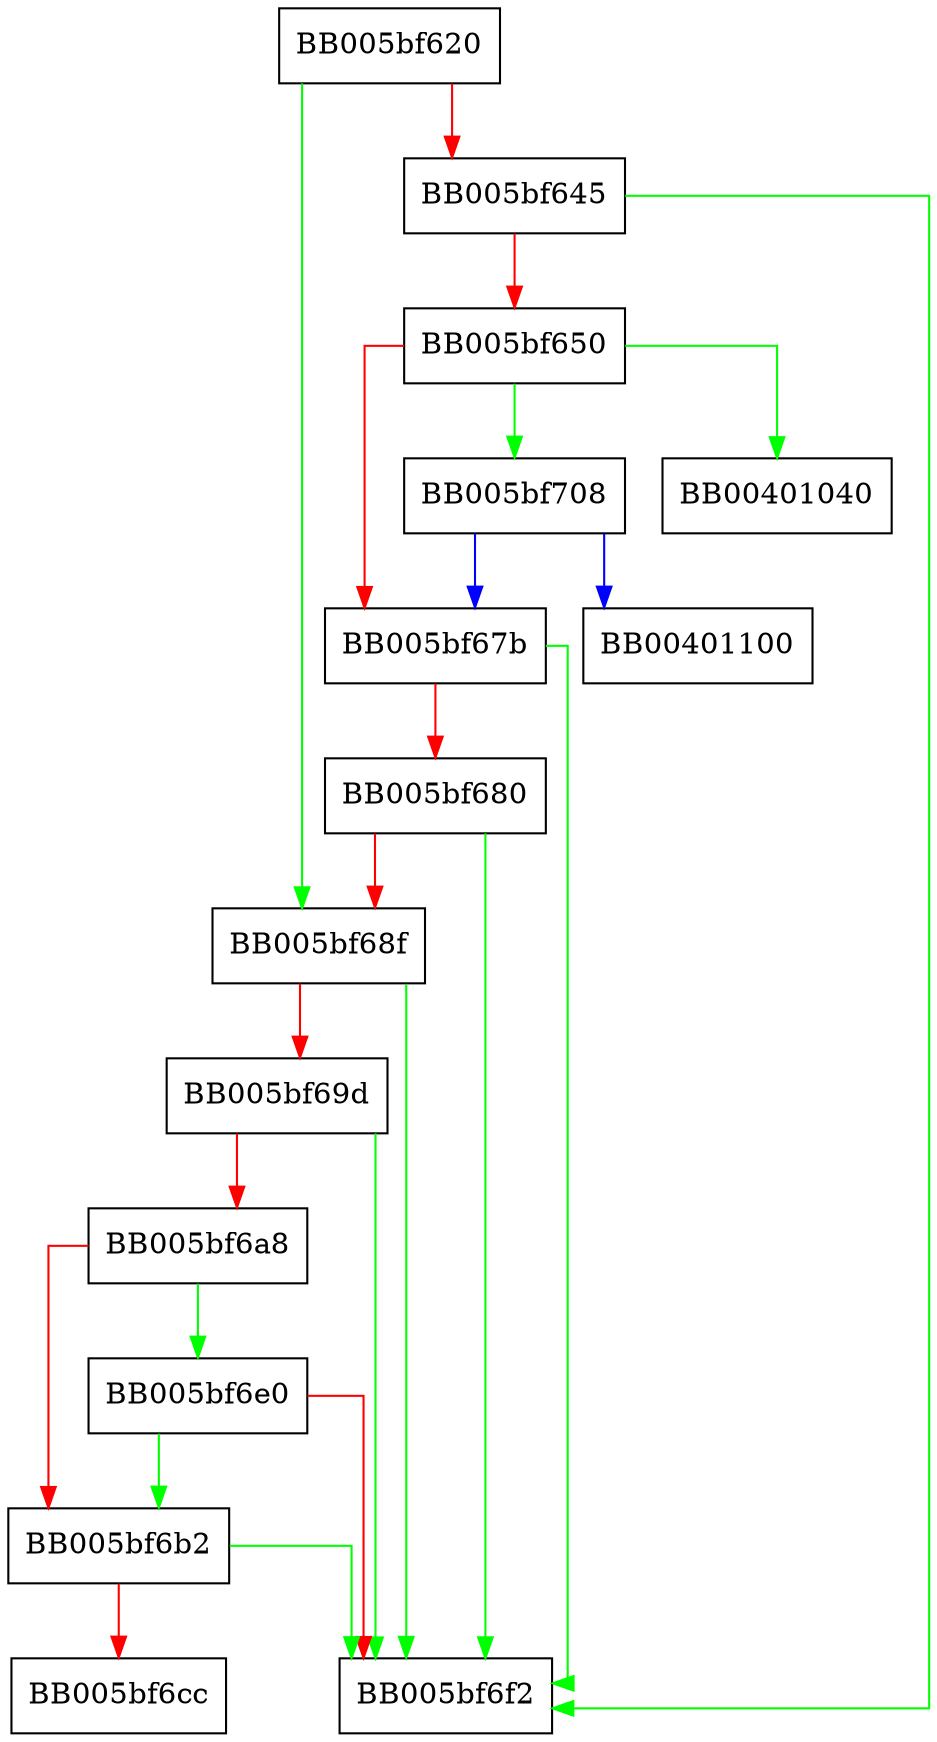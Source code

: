 digraph get_evp_method_from_store {
  node [shape="box"];
  graph [splines=ortho];
  BB005bf620 -> BB005bf68f [color="green"];
  BB005bf620 -> BB005bf645 [color="red"];
  BB005bf645 -> BB005bf6f2 [color="green"];
  BB005bf645 -> BB005bf650 [color="red"];
  BB005bf650 -> BB00401040 [color="green"];
  BB005bf650 -> BB005bf708 [color="green"];
  BB005bf650 -> BB005bf67b [color="red"];
  BB005bf67b -> BB005bf6f2 [color="green"];
  BB005bf67b -> BB005bf680 [color="red"];
  BB005bf680 -> BB005bf6f2 [color="green"];
  BB005bf680 -> BB005bf68f [color="red"];
  BB005bf68f -> BB005bf6f2 [color="green"];
  BB005bf68f -> BB005bf69d [color="red"];
  BB005bf69d -> BB005bf6f2 [color="green"];
  BB005bf69d -> BB005bf6a8 [color="red"];
  BB005bf6a8 -> BB005bf6e0 [color="green"];
  BB005bf6a8 -> BB005bf6b2 [color="red"];
  BB005bf6b2 -> BB005bf6f2 [color="green"];
  BB005bf6b2 -> BB005bf6cc [color="red"];
  BB005bf6e0 -> BB005bf6b2 [color="green"];
  BB005bf6e0 -> BB005bf6f2 [color="red"];
  BB005bf708 -> BB00401100 [color="blue"];
  BB005bf708 -> BB005bf67b [color="blue"];
}